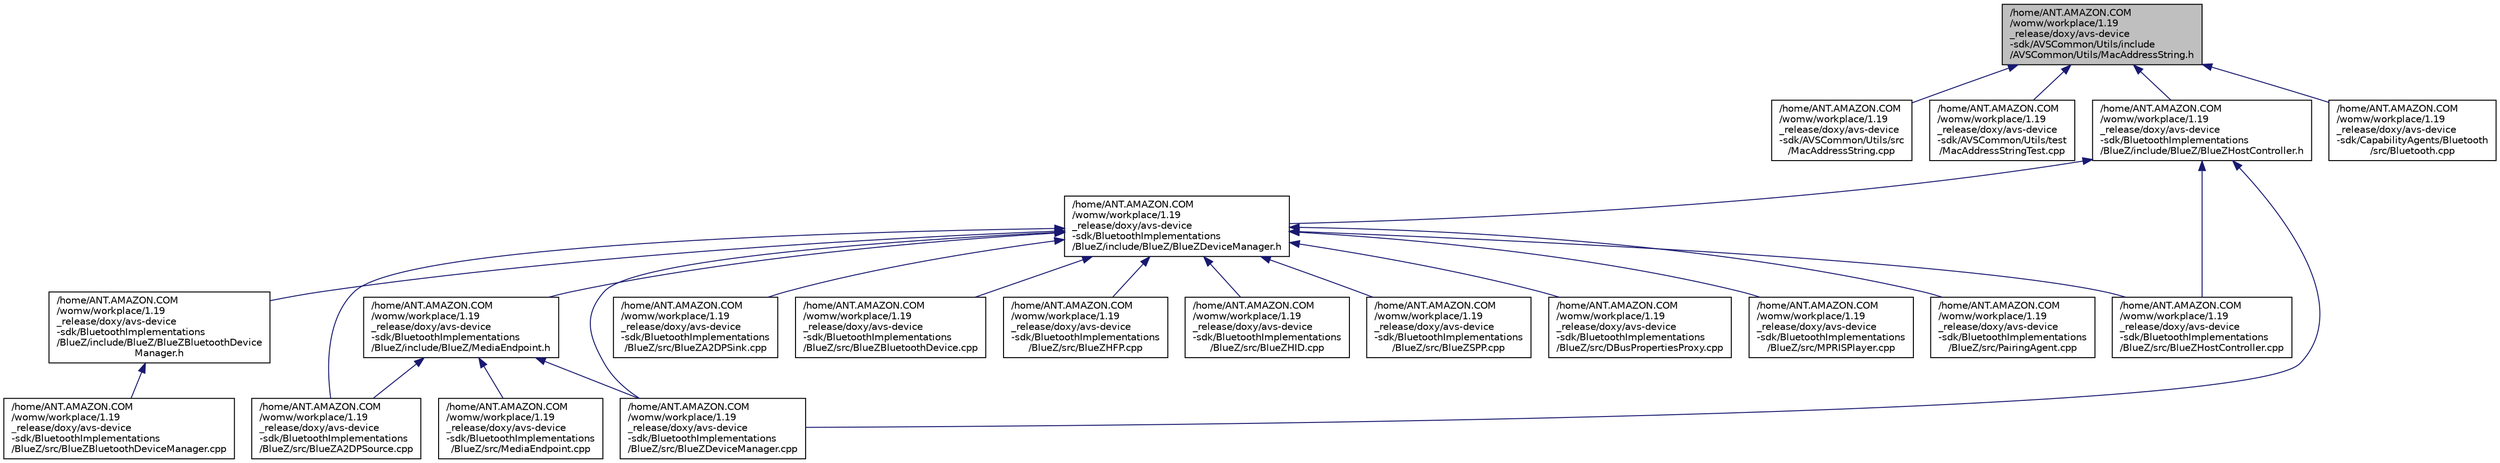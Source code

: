 digraph "/home/ANT.AMAZON.COM/womw/workplace/1.19_release/doxy/avs-device-sdk/AVSCommon/Utils/include/AVSCommon/Utils/MacAddressString.h"
{
  edge [fontname="Helvetica",fontsize="10",labelfontname="Helvetica",labelfontsize="10"];
  node [fontname="Helvetica",fontsize="10",shape=record];
  Node3 [label="/home/ANT.AMAZON.COM\l/womw/workplace/1.19\l_release/doxy/avs-device\l-sdk/AVSCommon/Utils/include\l/AVSCommon/Utils/MacAddressString.h",height=0.2,width=0.4,color="black", fillcolor="grey75", style="filled", fontcolor="black"];
  Node3 -> Node4 [dir="back",color="midnightblue",fontsize="10",style="solid",fontname="Helvetica"];
  Node4 [label="/home/ANT.AMAZON.COM\l/womw/workplace/1.19\l_release/doxy/avs-device\l-sdk/AVSCommon/Utils/src\l/MacAddressString.cpp",height=0.2,width=0.4,color="black", fillcolor="white", style="filled",URL="$_mac_address_string_8cpp.html"];
  Node3 -> Node5 [dir="back",color="midnightblue",fontsize="10",style="solid",fontname="Helvetica"];
  Node5 [label="/home/ANT.AMAZON.COM\l/womw/workplace/1.19\l_release/doxy/avs-device\l-sdk/AVSCommon/Utils/test\l/MacAddressStringTest.cpp",height=0.2,width=0.4,color="black", fillcolor="white", style="filled",URL="$_mac_address_string_test_8cpp.html"];
  Node3 -> Node6 [dir="back",color="midnightblue",fontsize="10",style="solid",fontname="Helvetica"];
  Node6 [label="/home/ANT.AMAZON.COM\l/womw/workplace/1.19\l_release/doxy/avs-device\l-sdk/BluetoothImplementations\l/BlueZ/include/BlueZ/BlueZHostController.h",height=0.2,width=0.4,color="black", fillcolor="white", style="filled",URL="$_blue_z_host_controller_8h.html"];
  Node6 -> Node7 [dir="back",color="midnightblue",fontsize="10",style="solid",fontname="Helvetica"];
  Node7 [label="/home/ANT.AMAZON.COM\l/womw/workplace/1.19\l_release/doxy/avs-device\l-sdk/BluetoothImplementations\l/BlueZ/include/BlueZ/BlueZDeviceManager.h",height=0.2,width=0.4,color="black", fillcolor="white", style="filled",URL="$_blue_z_device_manager_8h.html"];
  Node7 -> Node8 [dir="back",color="midnightblue",fontsize="10",style="solid",fontname="Helvetica"];
  Node8 [label="/home/ANT.AMAZON.COM\l/womw/workplace/1.19\l_release/doxy/avs-device\l-sdk/BluetoothImplementations\l/BlueZ/include/BlueZ/BlueZBluetoothDevice\lManager.h",height=0.2,width=0.4,color="black", fillcolor="white", style="filled",URL="$_blue_z_bluetooth_device_manager_8h.html"];
  Node8 -> Node9 [dir="back",color="midnightblue",fontsize="10",style="solid",fontname="Helvetica"];
  Node9 [label="/home/ANT.AMAZON.COM\l/womw/workplace/1.19\l_release/doxy/avs-device\l-sdk/BluetoothImplementations\l/BlueZ/src/BlueZBluetoothDeviceManager.cpp",height=0.2,width=0.4,color="black", fillcolor="white", style="filled",URL="$_blue_z_bluetooth_device_manager_8cpp.html"];
  Node7 -> Node10 [dir="back",color="midnightblue",fontsize="10",style="solid",fontname="Helvetica"];
  Node10 [label="/home/ANT.AMAZON.COM\l/womw/workplace/1.19\l_release/doxy/avs-device\l-sdk/BluetoothImplementations\l/BlueZ/include/BlueZ/MediaEndpoint.h",height=0.2,width=0.4,color="black", fillcolor="white", style="filled",URL="$_media_endpoint_8h.html"];
  Node10 -> Node11 [dir="back",color="midnightblue",fontsize="10",style="solid",fontname="Helvetica"];
  Node11 [label="/home/ANT.AMAZON.COM\l/womw/workplace/1.19\l_release/doxy/avs-device\l-sdk/BluetoothImplementations\l/BlueZ/src/BlueZA2DPSource.cpp",height=0.2,width=0.4,color="black", fillcolor="white", style="filled",URL="$_blue_z_a2_d_p_source_8cpp.html"];
  Node10 -> Node12 [dir="back",color="midnightblue",fontsize="10",style="solid",fontname="Helvetica"];
  Node12 [label="/home/ANT.AMAZON.COM\l/womw/workplace/1.19\l_release/doxy/avs-device\l-sdk/BluetoothImplementations\l/BlueZ/src/BlueZDeviceManager.cpp",height=0.2,width=0.4,color="black", fillcolor="white", style="filled",URL="$_blue_z_device_manager_8cpp.html"];
  Node10 -> Node13 [dir="back",color="midnightblue",fontsize="10",style="solid",fontname="Helvetica"];
  Node13 [label="/home/ANT.AMAZON.COM\l/womw/workplace/1.19\l_release/doxy/avs-device\l-sdk/BluetoothImplementations\l/BlueZ/src/MediaEndpoint.cpp",height=0.2,width=0.4,color="black", fillcolor="white", style="filled",URL="$_media_endpoint_8cpp.html"];
  Node7 -> Node14 [dir="back",color="midnightblue",fontsize="10",style="solid",fontname="Helvetica"];
  Node14 [label="/home/ANT.AMAZON.COM\l/womw/workplace/1.19\l_release/doxy/avs-device\l-sdk/BluetoothImplementations\l/BlueZ/src/BlueZA2DPSink.cpp",height=0.2,width=0.4,color="black", fillcolor="white", style="filled",URL="$_blue_z_a2_d_p_sink_8cpp.html"];
  Node7 -> Node11 [dir="back",color="midnightblue",fontsize="10",style="solid",fontname="Helvetica"];
  Node7 -> Node15 [dir="back",color="midnightblue",fontsize="10",style="solid",fontname="Helvetica"];
  Node15 [label="/home/ANT.AMAZON.COM\l/womw/workplace/1.19\l_release/doxy/avs-device\l-sdk/BluetoothImplementations\l/BlueZ/src/BlueZBluetoothDevice.cpp",height=0.2,width=0.4,color="black", fillcolor="white", style="filled",URL="$_blue_z_bluetooth_device_8cpp.html"];
  Node7 -> Node12 [dir="back",color="midnightblue",fontsize="10",style="solid",fontname="Helvetica"];
  Node7 -> Node16 [dir="back",color="midnightblue",fontsize="10",style="solid",fontname="Helvetica"];
  Node16 [label="/home/ANT.AMAZON.COM\l/womw/workplace/1.19\l_release/doxy/avs-device\l-sdk/BluetoothImplementations\l/BlueZ/src/BlueZHFP.cpp",height=0.2,width=0.4,color="black", fillcolor="white", style="filled",URL="$_blue_z_h_f_p_8cpp.html"];
  Node7 -> Node17 [dir="back",color="midnightblue",fontsize="10",style="solid",fontname="Helvetica"];
  Node17 [label="/home/ANT.AMAZON.COM\l/womw/workplace/1.19\l_release/doxy/avs-device\l-sdk/BluetoothImplementations\l/BlueZ/src/BlueZHID.cpp",height=0.2,width=0.4,color="black", fillcolor="white", style="filled",URL="$_blue_z_h_i_d_8cpp.html"];
  Node7 -> Node18 [dir="back",color="midnightblue",fontsize="10",style="solid",fontname="Helvetica"];
  Node18 [label="/home/ANT.AMAZON.COM\l/womw/workplace/1.19\l_release/doxy/avs-device\l-sdk/BluetoothImplementations\l/BlueZ/src/BlueZHostController.cpp",height=0.2,width=0.4,color="black", fillcolor="white", style="filled",URL="$_blue_z_host_controller_8cpp.html"];
  Node7 -> Node19 [dir="back",color="midnightblue",fontsize="10",style="solid",fontname="Helvetica"];
  Node19 [label="/home/ANT.AMAZON.COM\l/womw/workplace/1.19\l_release/doxy/avs-device\l-sdk/BluetoothImplementations\l/BlueZ/src/BlueZSPP.cpp",height=0.2,width=0.4,color="black", fillcolor="white", style="filled",URL="$_blue_z_s_p_p_8cpp.html"];
  Node7 -> Node20 [dir="back",color="midnightblue",fontsize="10",style="solid",fontname="Helvetica"];
  Node20 [label="/home/ANT.AMAZON.COM\l/womw/workplace/1.19\l_release/doxy/avs-device\l-sdk/BluetoothImplementations\l/BlueZ/src/DBusPropertiesProxy.cpp",height=0.2,width=0.4,color="black", fillcolor="white", style="filled",URL="$_d_bus_properties_proxy_8cpp.html"];
  Node7 -> Node21 [dir="back",color="midnightblue",fontsize="10",style="solid",fontname="Helvetica"];
  Node21 [label="/home/ANT.AMAZON.COM\l/womw/workplace/1.19\l_release/doxy/avs-device\l-sdk/BluetoothImplementations\l/BlueZ/src/MPRISPlayer.cpp",height=0.2,width=0.4,color="black", fillcolor="white", style="filled",URL="$_m_p_r_i_s_player_8cpp.html"];
  Node7 -> Node22 [dir="back",color="midnightblue",fontsize="10",style="solid",fontname="Helvetica"];
  Node22 [label="/home/ANT.AMAZON.COM\l/womw/workplace/1.19\l_release/doxy/avs-device\l-sdk/BluetoothImplementations\l/BlueZ/src/PairingAgent.cpp",height=0.2,width=0.4,color="black", fillcolor="white", style="filled",URL="$_pairing_agent_8cpp.html"];
  Node6 -> Node12 [dir="back",color="midnightblue",fontsize="10",style="solid",fontname="Helvetica"];
  Node6 -> Node18 [dir="back",color="midnightblue",fontsize="10",style="solid",fontname="Helvetica"];
  Node3 -> Node23 [dir="back",color="midnightblue",fontsize="10",style="solid",fontname="Helvetica"];
  Node23 [label="/home/ANT.AMAZON.COM\l/womw/workplace/1.19\l_release/doxy/avs-device\l-sdk/CapabilityAgents/Bluetooth\l/src/Bluetooth.cpp",height=0.2,width=0.4,color="black", fillcolor="white", style="filled",URL="$_bluetooth_8cpp.html"];
}
